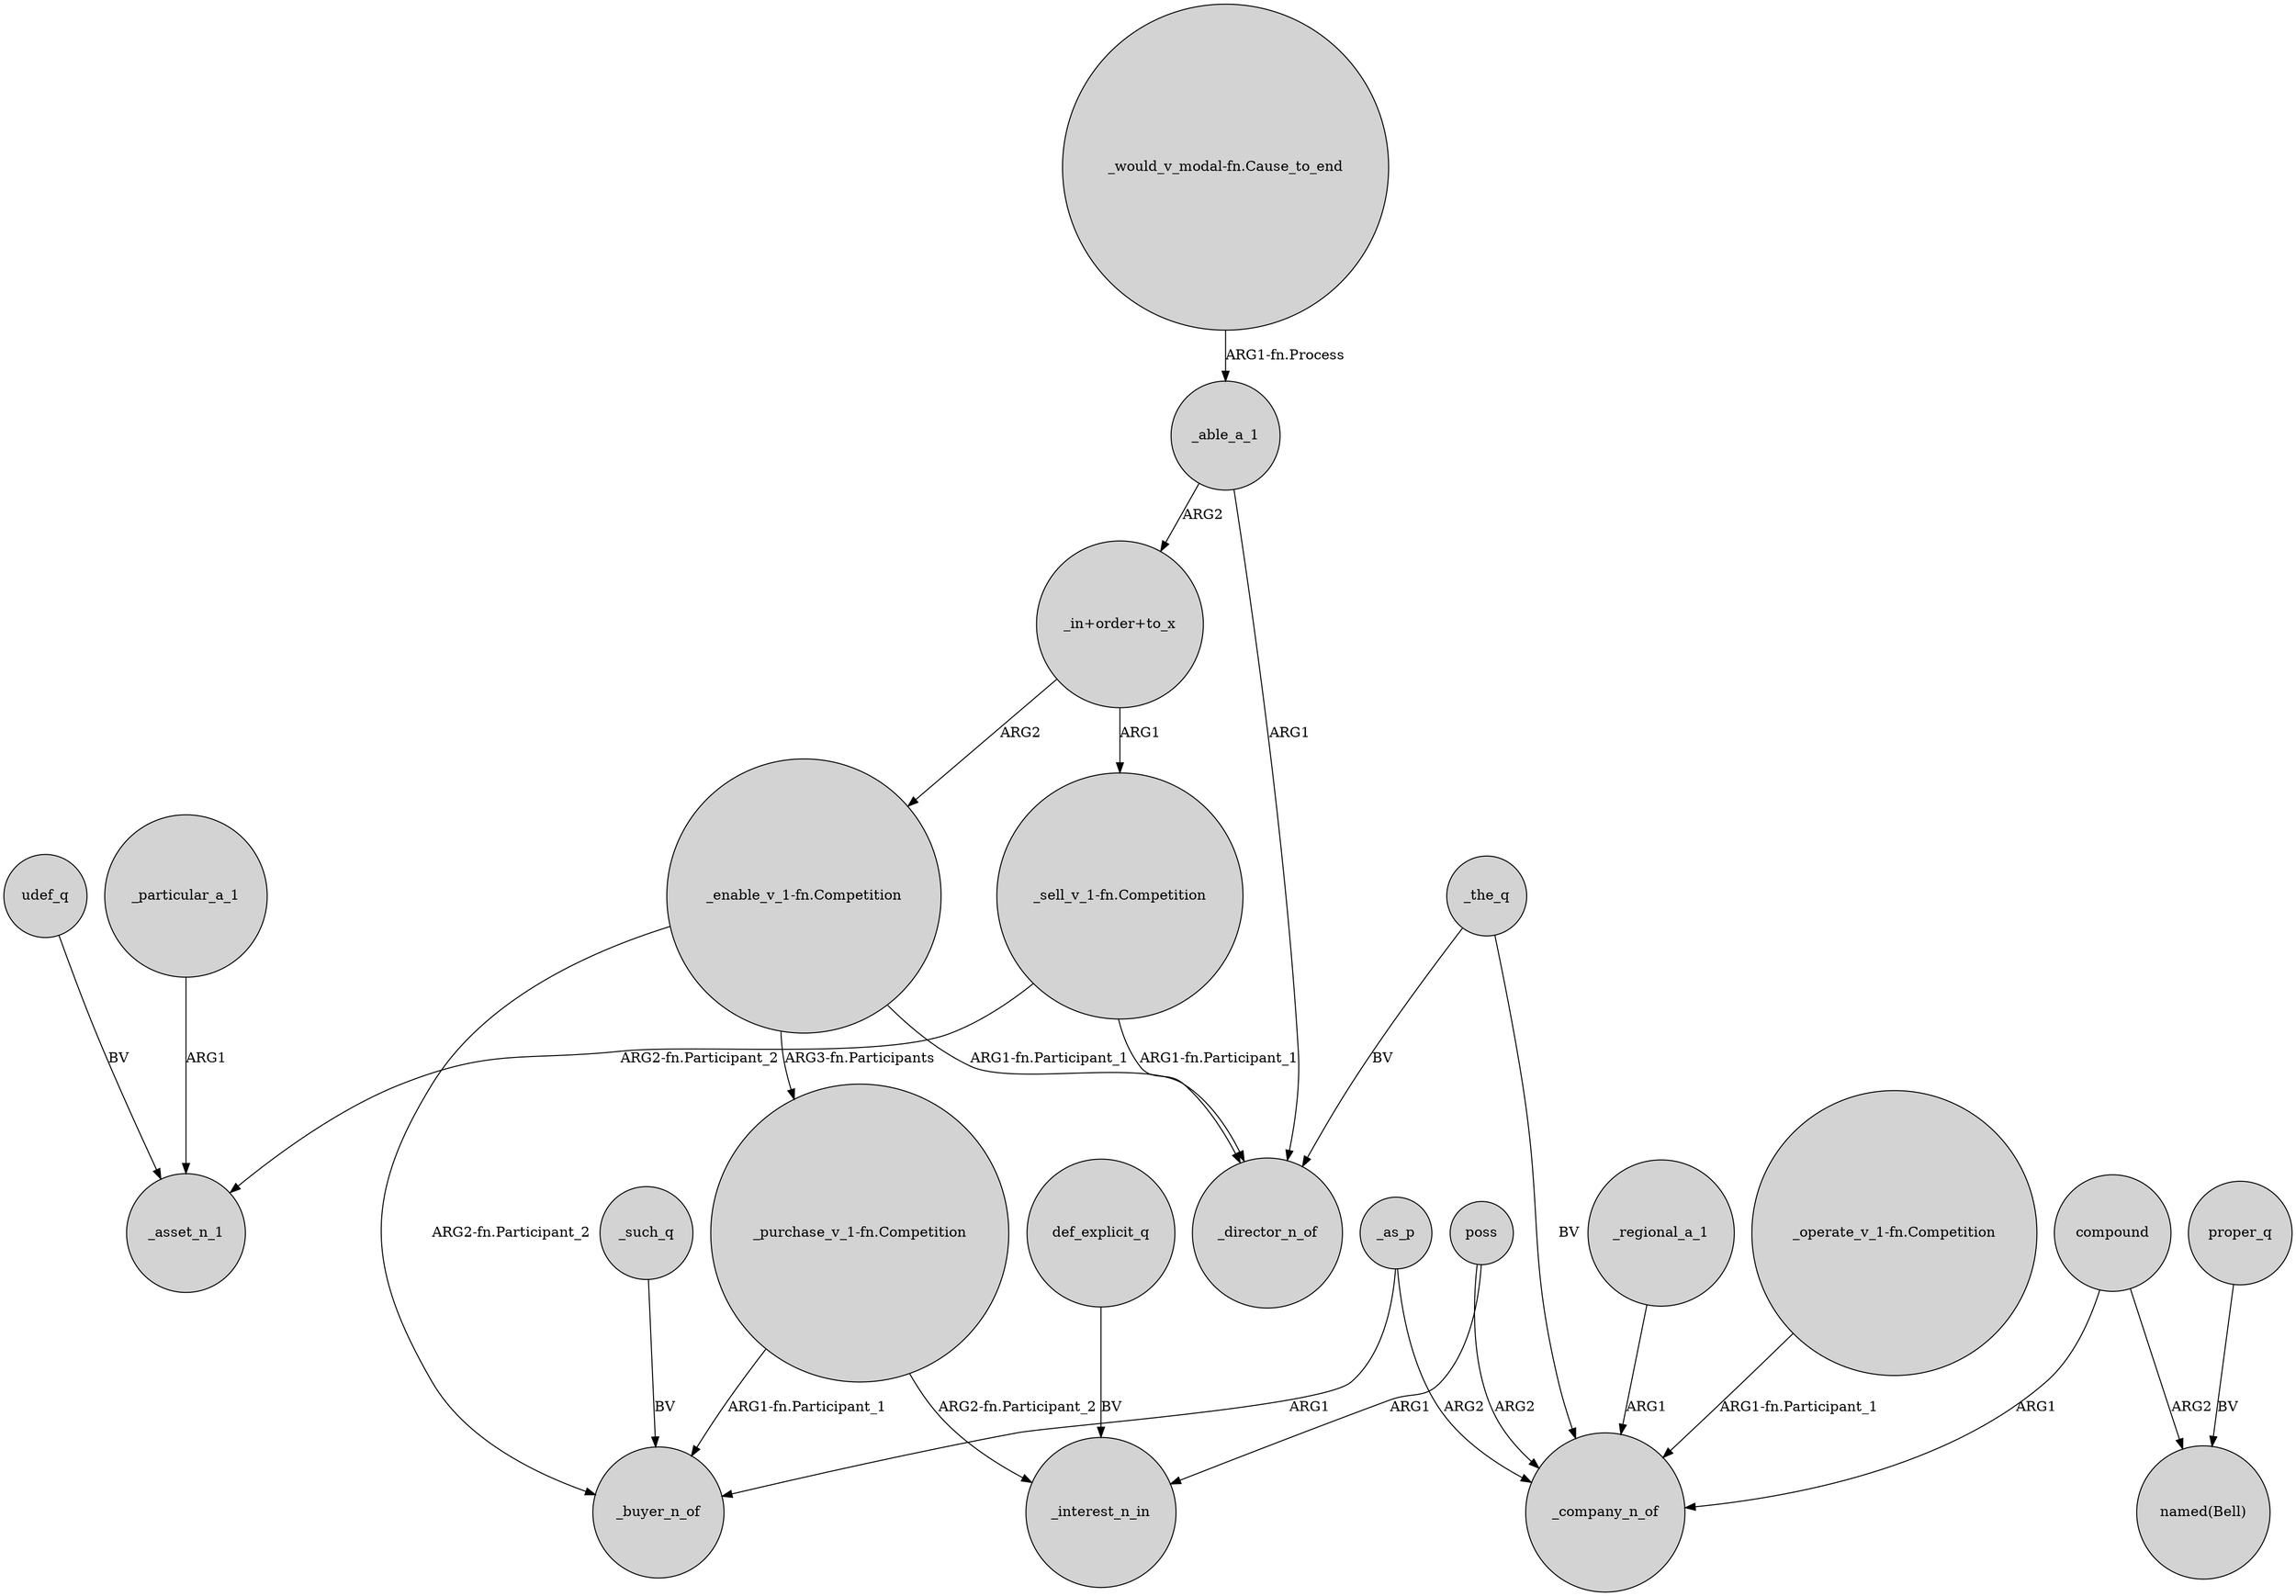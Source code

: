 digraph {
	node [shape=circle style=filled]
	_regional_a_1 -> _company_n_of [label=ARG1]
	def_explicit_q -> _interest_n_in [label=BV]
	_able_a_1 -> "_in+order+to_x" [label=ARG2]
	_as_p -> _buyer_n_of [label=ARG1]
	_the_q -> _director_n_of [label=BV]
	compound -> _company_n_of [label=ARG1]
	udef_q -> _asset_n_1 [label=BV]
	_able_a_1 -> _director_n_of [label=ARG1]
	_as_p -> _company_n_of [label=ARG2]
	poss -> _company_n_of [label=ARG2]
	"_sell_v_1-fn.Competition" -> _asset_n_1 [label="ARG2-fn.Participant_2"]
	poss -> _interest_n_in [label=ARG1]
	"_operate_v_1-fn.Competition" -> _company_n_of [label="ARG1-fn.Participant_1"]
	"_would_v_modal-fn.Cause_to_end" -> _able_a_1 [label="ARG1-fn.Process"]
	"_enable_v_1-fn.Competition" -> "_purchase_v_1-fn.Competition" [label="ARG3-fn.Participants"]
	proper_q -> "named(Bell)" [label=BV]
	_particular_a_1 -> _asset_n_1 [label=ARG1]
	"_sell_v_1-fn.Competition" -> _director_n_of [label="ARG1-fn.Participant_1"]
	"_purchase_v_1-fn.Competition" -> _buyer_n_of [label="ARG1-fn.Participant_1"]
	_such_q -> _buyer_n_of [label=BV]
	"_purchase_v_1-fn.Competition" -> _interest_n_in [label="ARG2-fn.Participant_2"]
	"_in+order+to_x" -> "_enable_v_1-fn.Competition" [label=ARG2]
	"_enable_v_1-fn.Competition" -> _buyer_n_of [label="ARG2-fn.Participant_2"]
	"_enable_v_1-fn.Competition" -> _director_n_of [label="ARG1-fn.Participant_1"]
	"_in+order+to_x" -> "_sell_v_1-fn.Competition" [label=ARG1]
	_the_q -> _company_n_of [label=BV]
	compound -> "named(Bell)" [label=ARG2]
}
